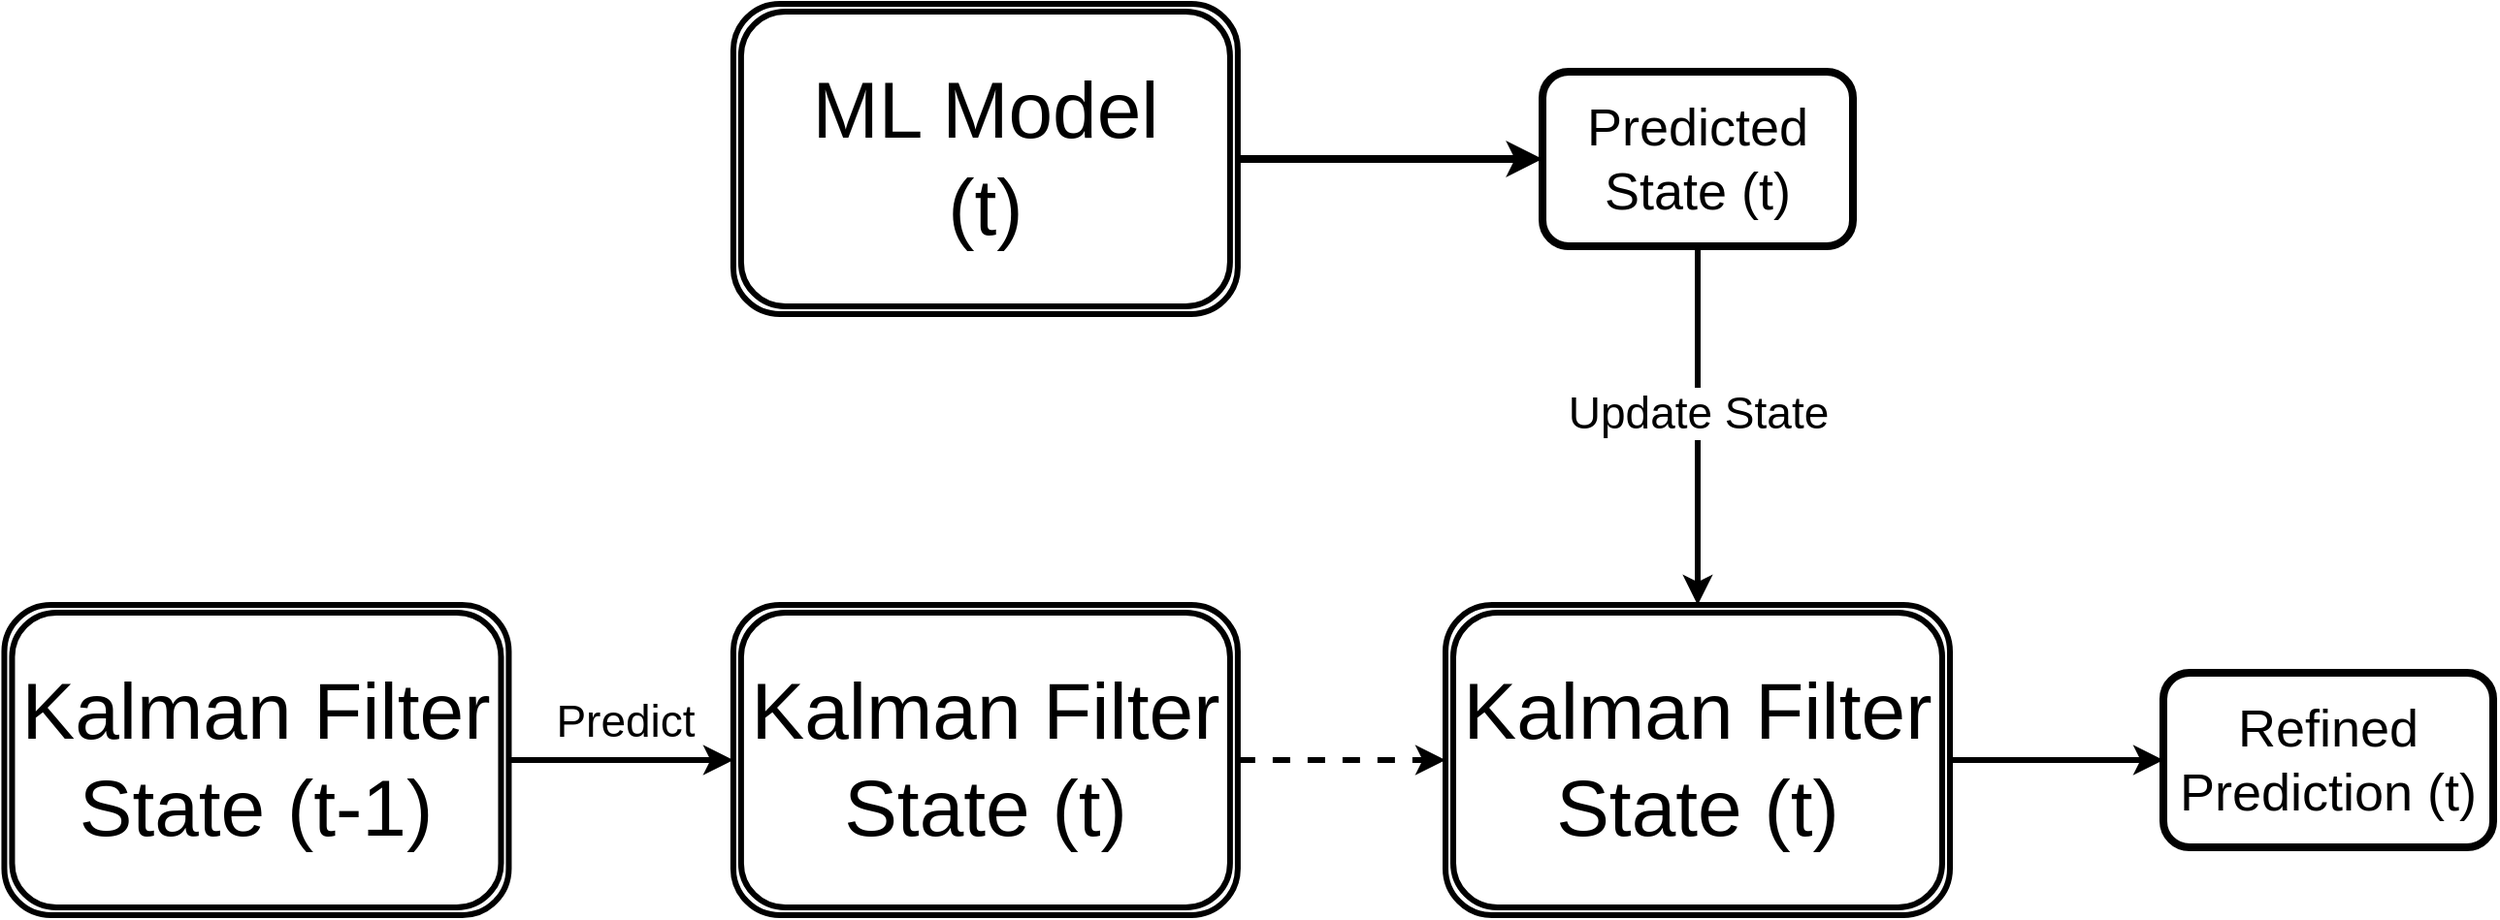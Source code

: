 <mxfile version="24.6.2" type="github">
  <diagram name="Page-1" id="ybwnhUv_yuMlzH-fVToa">
    <mxGraphModel dx="5723" dy="-1416" grid="1" gridSize="10" guides="1" tooltips="1" connect="1" arrows="1" fold="1" page="1" pageScale="1" pageWidth="827" pageHeight="1169" math="0" shadow="0">
      <root>
        <mxCell id="0" />
        <mxCell id="1" parent="0" />
        <mxCell id="VgnIyd7TIrYC-80sPvbX-199" style="edgeStyle=orthogonalEdgeStyle;rounded=0;orthogonalLoop=1;jettySize=auto;html=1;entryX=0;entryY=0.5;entryDx=0;entryDy=0;strokeWidth=4;" parent="1" source="VgnIyd7TIrYC-80sPvbX-197" target="VgnIyd7TIrYC-80sPvbX-198" edge="1">
          <mxGeometry relative="1" as="geometry" />
        </mxCell>
        <mxCell id="VgnIyd7TIrYC-80sPvbX-197" value="&lt;font style=&quot;font-size: 41px;&quot;&gt;ML Model&lt;/font&gt;&lt;div&gt;&lt;font style=&quot;font-size: 41px;&quot;&gt;(t)&lt;/font&gt;&lt;/div&gt;" style="shape=ext;double=1;rounded=1;whiteSpace=wrap;html=1;strokeWidth=3;" parent="1" vertex="1">
          <mxGeometry x="312.95" y="4990" width="260" height="160" as="geometry" />
        </mxCell>
        <mxCell id="VgnIyd7TIrYC-80sPvbX-211" value="&lt;font style=&quot;font-size: 23px;&quot;&gt;Update State&lt;/font&gt;" style="edgeStyle=orthogonalEdgeStyle;rounded=0;orthogonalLoop=1;jettySize=auto;html=1;entryX=0.5;entryY=0;entryDx=0;entryDy=0;strokeWidth=3;" parent="1" source="VgnIyd7TIrYC-80sPvbX-198" target="VgnIyd7TIrYC-80sPvbX-209" edge="1">
          <mxGeometry x="-0.081" relative="1" as="geometry">
            <mxPoint y="1" as="offset" />
          </mxGeometry>
        </mxCell>
        <mxCell id="VgnIyd7TIrYC-80sPvbX-198" value="&lt;font style=&quot;font-size: 27px;&quot;&gt;Predicted State (t)&lt;/font&gt;" style="rounded=1;whiteSpace=wrap;html=1;strokeWidth=4;" parent="1" vertex="1">
          <mxGeometry x="730" y="5025" width="160" height="90" as="geometry" />
        </mxCell>
        <mxCell id="VgnIyd7TIrYC-80sPvbX-208" value="&lt;font style=&quot;font-size: 23px;&quot;&gt;Predict&lt;/font&gt;" style="edgeStyle=orthogonalEdgeStyle;rounded=0;orthogonalLoop=1;jettySize=auto;html=1;entryX=0;entryY=0.5;entryDx=0;entryDy=0;strokeWidth=3;" parent="1" source="VgnIyd7TIrYC-80sPvbX-201" target="VgnIyd7TIrYC-80sPvbX-206" edge="1">
          <mxGeometry x="0.037" y="20" relative="1" as="geometry">
            <mxPoint as="offset" />
          </mxGeometry>
        </mxCell>
        <mxCell id="VgnIyd7TIrYC-80sPvbX-201" value="&lt;font style=&quot;font-size: 41px;&quot;&gt;Kalman Filter State (t-1)&lt;/font&gt;" style="shape=ext;double=1;rounded=1;whiteSpace=wrap;html=1;strokeWidth=3;" parent="1" vertex="1">
          <mxGeometry x="-62.77" y="5300" width="260" height="160" as="geometry" />
        </mxCell>
        <mxCell id="VgnIyd7TIrYC-80sPvbX-210" style="edgeStyle=orthogonalEdgeStyle;rounded=0;orthogonalLoop=1;jettySize=auto;html=1;entryX=0;entryY=0.5;entryDx=0;entryDy=0;fontSize=17;strokeWidth=3;dashed=1;" parent="1" source="VgnIyd7TIrYC-80sPvbX-206" target="VgnIyd7TIrYC-80sPvbX-209" edge="1">
          <mxGeometry relative="1" as="geometry" />
        </mxCell>
        <mxCell id="VgnIyd7TIrYC-80sPvbX-206" value="&lt;font style=&quot;font-size: 41px;&quot;&gt;Kalman Filter State (t)&lt;/font&gt;" style="shape=ext;double=1;rounded=1;whiteSpace=wrap;html=1;strokeWidth=3;" parent="1" vertex="1">
          <mxGeometry x="312.95" y="5300" width="260" height="160" as="geometry" />
        </mxCell>
        <mxCell id="VgnIyd7TIrYC-80sPvbX-213" style="edgeStyle=orthogonalEdgeStyle;rounded=0;orthogonalLoop=1;jettySize=auto;html=1;entryX=0;entryY=0.5;entryDx=0;entryDy=0;strokeWidth=3;" parent="1" source="VgnIyd7TIrYC-80sPvbX-209" target="VgnIyd7TIrYC-80sPvbX-212" edge="1">
          <mxGeometry relative="1" as="geometry" />
        </mxCell>
        <mxCell id="VgnIyd7TIrYC-80sPvbX-209" value="&lt;font style=&quot;font-size: 41px;&quot;&gt;Kalman Filter State (t)&lt;/font&gt;" style="shape=ext;double=1;rounded=1;whiteSpace=wrap;html=1;strokeWidth=3;" parent="1" vertex="1">
          <mxGeometry x="680" y="5300" width="260" height="160" as="geometry" />
        </mxCell>
        <mxCell id="VgnIyd7TIrYC-80sPvbX-212" value="&lt;font style=&quot;font-size: 27px;&quot;&gt;Refined Prediction (t)&lt;/font&gt;" style="rounded=1;whiteSpace=wrap;html=1;strokeWidth=4;" parent="1" vertex="1">
          <mxGeometry x="1050" y="5335" width="170" height="90" as="geometry" />
        </mxCell>
      </root>
    </mxGraphModel>
  </diagram>
</mxfile>
